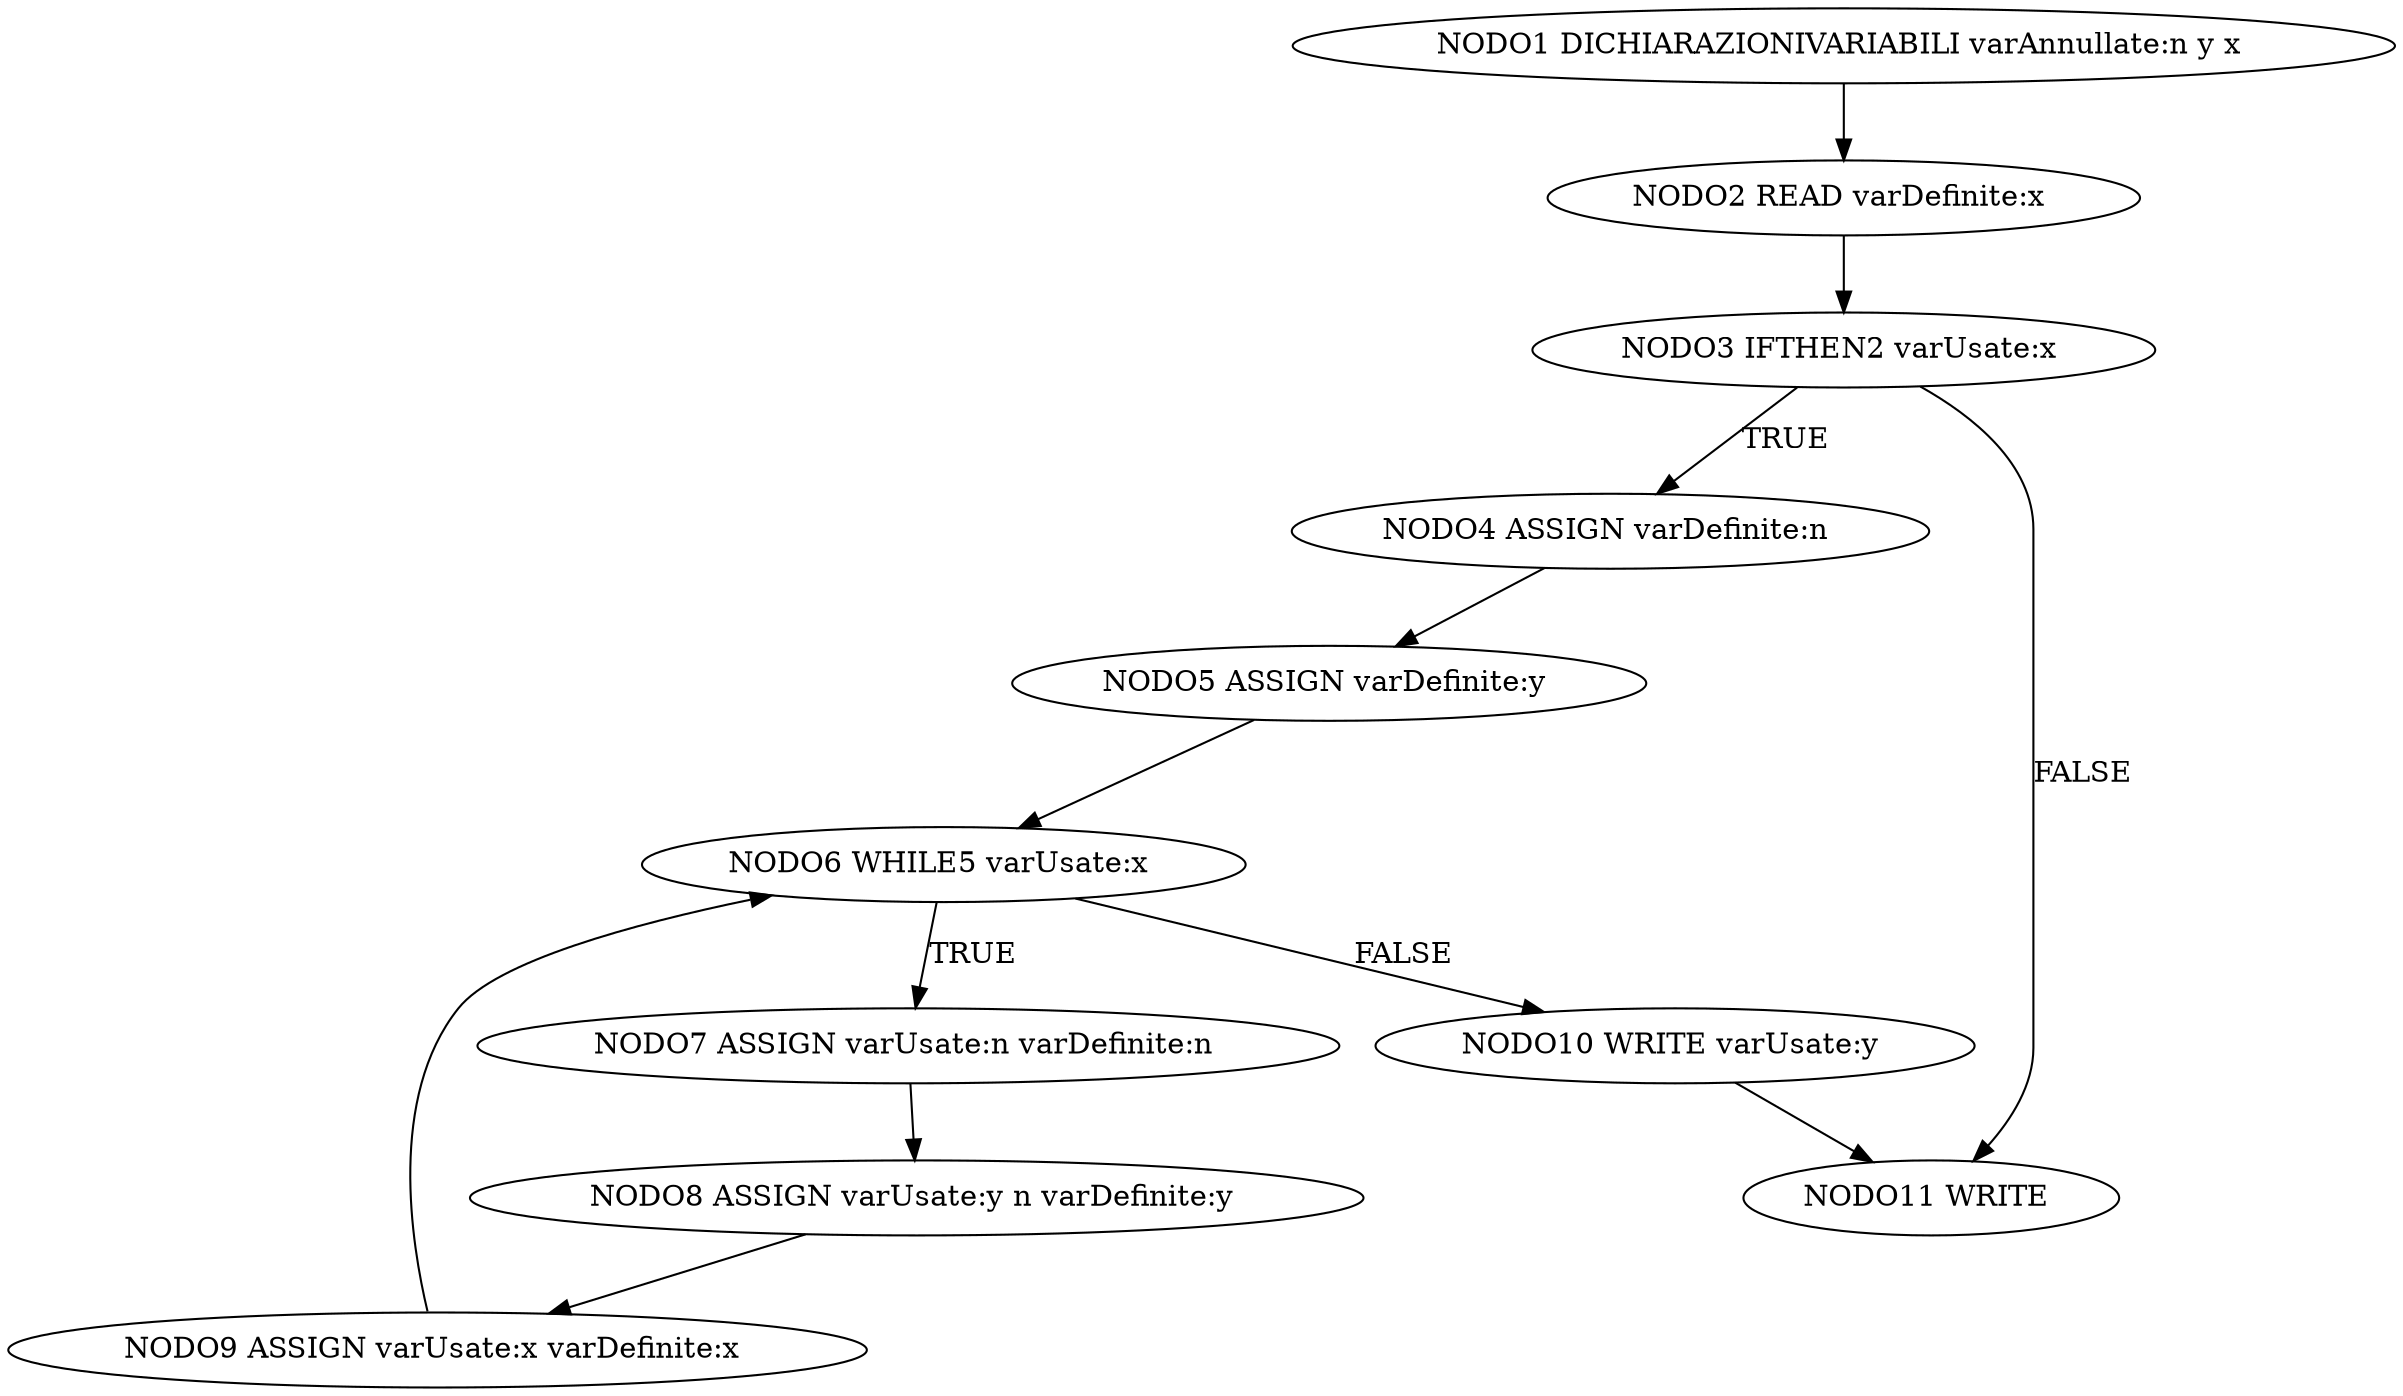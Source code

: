 diGraph G {
NODO1 [label="NODO1 DICHIARAZIONIVARIABILI varAnnullate:n y x "]
NODO2 [label="NODO2 READ varDefinite:x "]
NODO1 -> NODO2
NODO2 [label="NODO2 READ varDefinite:x "]
NODO3 [label="NODO3 IFTHEN2 varUsate:x "]
NODO2 -> NODO3
NODO3 [label="NODO3 IFTHEN2 varUsate:x "]
NODO4 [label="NODO4 ASSIGN varDefinite:n "]
NODO3 -> NODO4 [label="TRUE      "]; 
NODO4 [label="NODO4 ASSIGN varDefinite:n "]
NODO5 [label="NODO5 ASSIGN varDefinite:y "]
NODO4 -> NODO5
NODO5 [label="NODO5 ASSIGN varDefinite:y "]
NODO6 [label="NODO6 WHILE5 varUsate:x "]
NODO5 -> NODO6
NODO6 [label="NODO6 WHILE5 varUsate:x "]
NODO7 [label="NODO7 ASSIGN varUsate:n varDefinite:n "]
NODO6 -> NODO7 [label="TRUE      "]; 
NODO7 [label="NODO7 ASSIGN varUsate:n varDefinite:n "]
NODO8 [label="NODO8 ASSIGN varUsate:y n varDefinite:y "]
NODO7 -> NODO8
NODO8 [label="NODO8 ASSIGN varUsate:y n varDefinite:y "]
NODO9 [label="NODO9 ASSIGN varUsate:x varDefinite:x "]
NODO8 -> NODO9
NODO9 [label="NODO9 ASSIGN varUsate:x varDefinite:x "]
NODO6 [label="NODO6 WHILE5 varUsate:x "]
NODO9 -> NODO6
NODO6 [label="NODO6 WHILE5 varUsate:x "]
NODO10 [label="NODO10 WRITE varUsate:y "]
NODO6 -> NODO10 [label="FALSE"]; 
NODO3 [label="NODO3 IFTHEN2 varUsate:x "]
NODO11 [label="NODO11 WRITE "]
NODO3 -> NODO11 [label="FALSE"]; 
NODO10 [label="NODO10 WRITE varUsate:y "]
NODO11 [label="NODO11 WRITE "]
NODO10 -> NODO11

}
